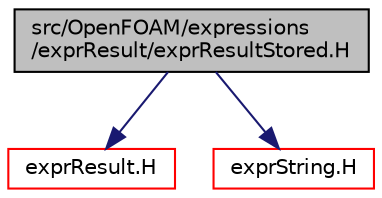 digraph "src/OpenFOAM/expressions/exprResult/exprResultStored.H"
{
  bgcolor="transparent";
  edge [fontname="Helvetica",fontsize="10",labelfontname="Helvetica",labelfontsize="10"];
  node [fontname="Helvetica",fontsize="10",shape=record];
  Node1 [label="src/OpenFOAM/expressions\l/exprResult/exprResultStored.H",height=0.2,width=0.4,color="black", fillcolor="grey75", style="filled" fontcolor="black"];
  Node1 -> Node2 [color="midnightblue",fontsize="10",style="solid",fontname="Helvetica"];
  Node2 [label="exprResult.H",height=0.2,width=0.4,color="red",URL="$exprResult_8H.html"];
  Node1 -> Node3 [color="midnightblue",fontsize="10",style="solid",fontname="Helvetica"];
  Node3 [label="exprString.H",height=0.2,width=0.4,color="red",URL="$exprString_8H.html"];
}
